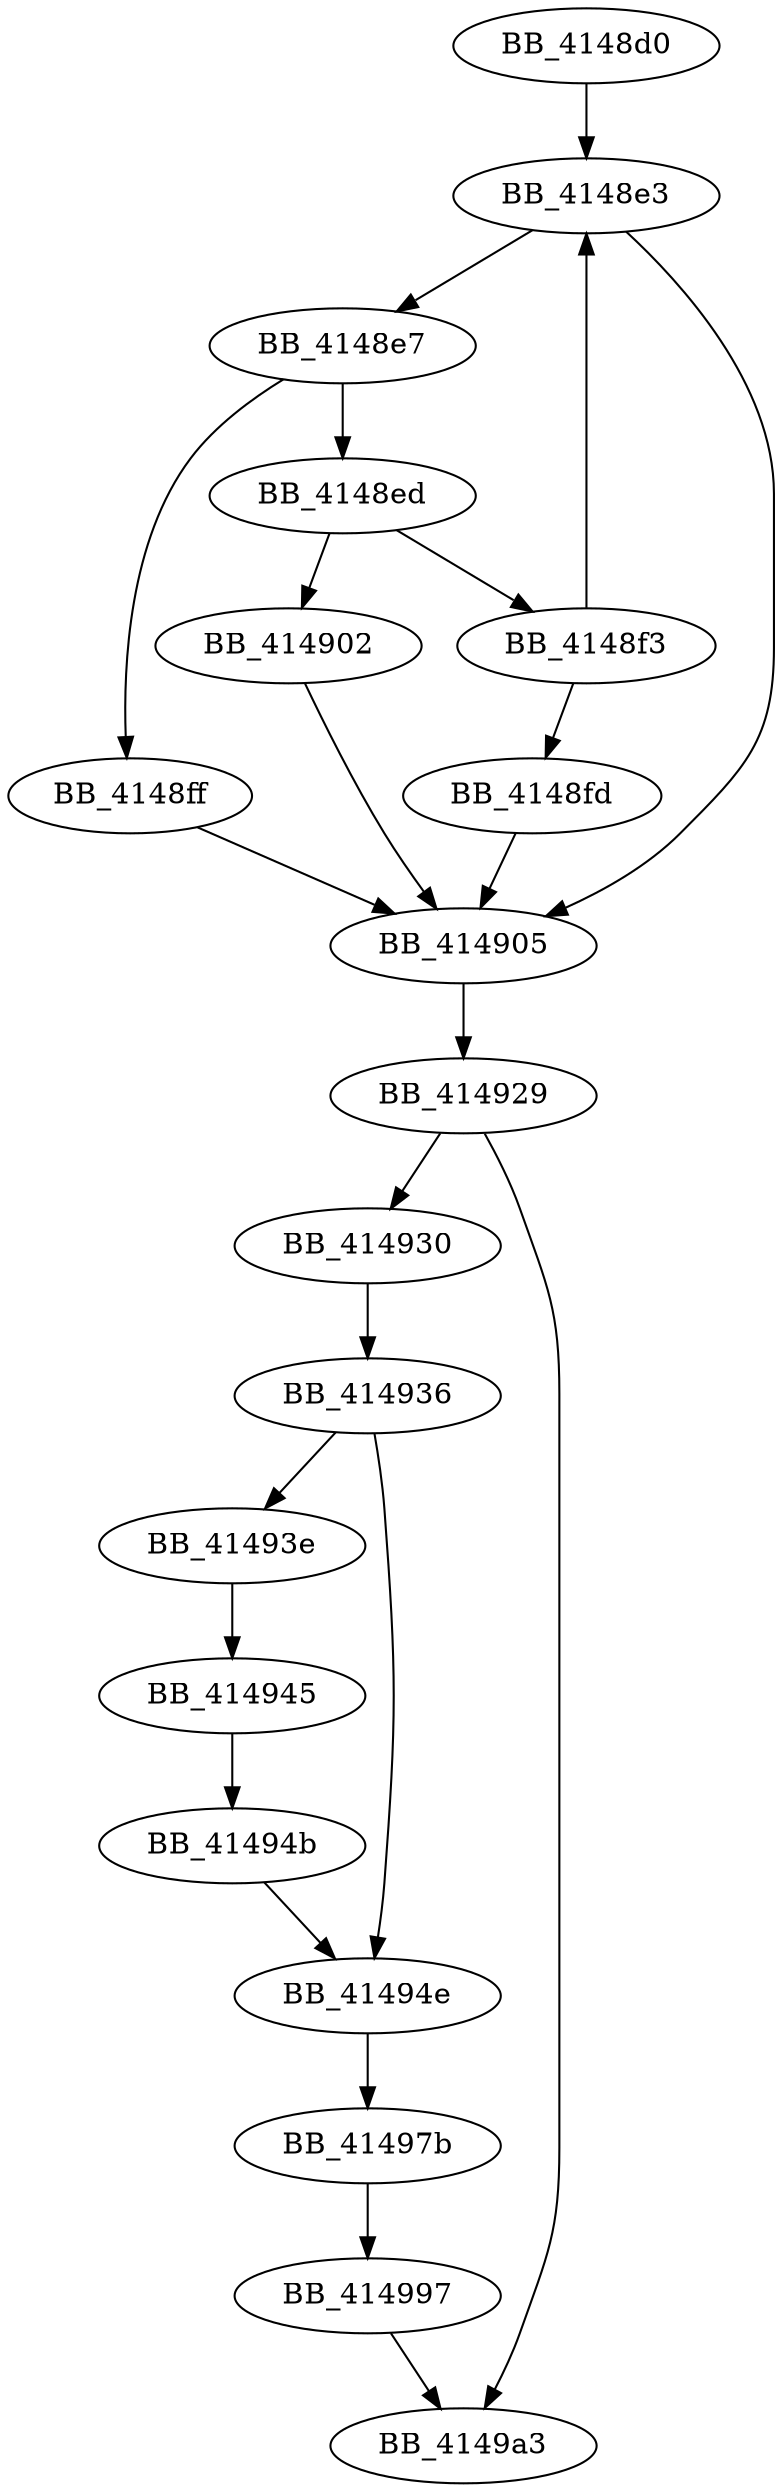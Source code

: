 DiGraph sub_4148D0{
BB_4148d0->BB_4148e3
BB_4148e3->BB_4148e7
BB_4148e3->BB_414905
BB_4148e7->BB_4148ed
BB_4148e7->BB_4148ff
BB_4148ed->BB_4148f3
BB_4148ed->BB_414902
BB_4148f3->BB_4148e3
BB_4148f3->BB_4148fd
BB_4148fd->BB_414905
BB_4148ff->BB_414905
BB_414902->BB_414905
BB_414905->BB_414929
BB_414929->BB_414930
BB_414929->BB_4149a3
BB_414930->BB_414936
BB_414936->BB_41493e
BB_414936->BB_41494e
BB_41493e->BB_414945
BB_414945->BB_41494b
BB_41494b->BB_41494e
BB_41494e->BB_41497b
BB_41497b->BB_414997
BB_414997->BB_4149a3
}
